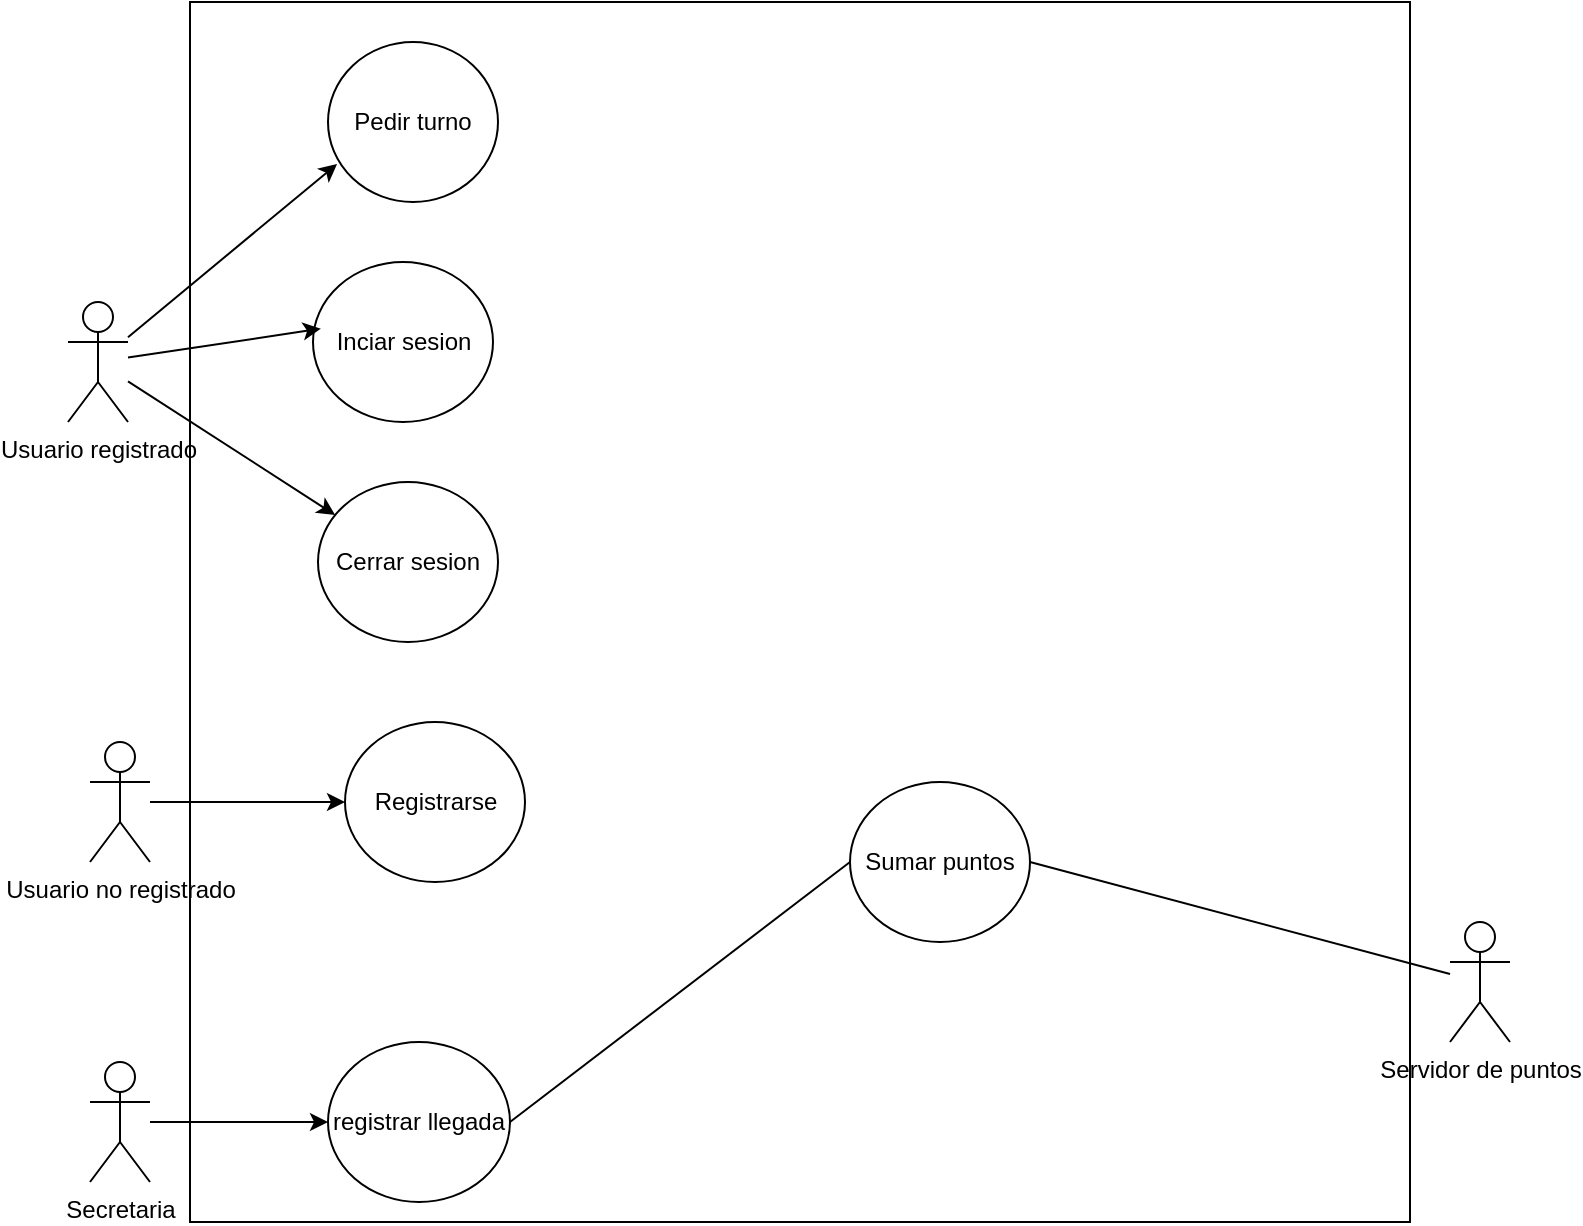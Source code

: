 <mxfile version="24.7.17">
  <diagram name="Página-1" id="5NxZYJbI6RcJZp64tfGE">
    <mxGraphModel dx="1985" dy="2467" grid="1" gridSize="10" guides="1" tooltips="1" connect="1" arrows="1" fold="1" page="1" pageScale="1" pageWidth="827" pageHeight="1169" math="0" shadow="0">
      <root>
        <mxCell id="0" />
        <mxCell id="1" parent="0" />
        <mxCell id="W_yHbRjpO7YZSNlHlgjX-1" value="Usuario registrado" style="shape=umlActor;verticalLabelPosition=bottom;verticalAlign=top;html=1;outlineConnect=0;" vertex="1" parent="1">
          <mxGeometry x="199" y="-190" width="30" height="60" as="geometry" />
        </mxCell>
        <mxCell id="W_yHbRjpO7YZSNlHlgjX-2" value="" style="endArrow=classic;html=1;rounded=0;entryX=0;entryY=0.5;entryDx=0;entryDy=0;" edge="1" parent="1" source="W_yHbRjpO7YZSNlHlgjX-14" target="W_yHbRjpO7YZSNlHlgjX-3">
          <mxGeometry width="50" height="50" relative="1" as="geometry">
            <mxPoint x="341" y="140" as="sourcePoint" />
            <mxPoint x="463.5" y="420" as="targetPoint" />
          </mxGeometry>
        </mxCell>
        <mxCell id="W_yHbRjpO7YZSNlHlgjX-3" value="Registrarse" style="ellipse;whiteSpace=wrap;html=1;" vertex="1" parent="1">
          <mxGeometry x="337.5" y="20" width="90" height="80" as="geometry" />
        </mxCell>
        <mxCell id="W_yHbRjpO7YZSNlHlgjX-4" value="Inciar sesion" style="ellipse;whiteSpace=wrap;html=1;" vertex="1" parent="1">
          <mxGeometry x="321.5" y="-210" width="90" height="80" as="geometry" />
        </mxCell>
        <mxCell id="W_yHbRjpO7YZSNlHlgjX-5" value="Cerrar sesion" style="ellipse;whiteSpace=wrap;html=1;" vertex="1" parent="1">
          <mxGeometry x="324" y="-100" width="90" height="80" as="geometry" />
        </mxCell>
        <mxCell id="W_yHbRjpO7YZSNlHlgjX-6" value="" style="endArrow=classic;html=1;rounded=0;entryX=0.044;entryY=0.417;entryDx=0;entryDy=0;entryPerimeter=0;" edge="1" parent="1" source="W_yHbRjpO7YZSNlHlgjX-1" target="W_yHbRjpO7YZSNlHlgjX-4">
          <mxGeometry width="50" height="50" relative="1" as="geometry">
            <mxPoint x="259" y="-50" as="sourcePoint" />
            <mxPoint x="309" y="-100" as="targetPoint" />
          </mxGeometry>
        </mxCell>
        <mxCell id="W_yHbRjpO7YZSNlHlgjX-7" value="" style="endArrow=classic;html=1;rounded=0;" edge="1" parent="1" source="W_yHbRjpO7YZSNlHlgjX-1" target="W_yHbRjpO7YZSNlHlgjX-5">
          <mxGeometry width="50" height="50" relative="1" as="geometry">
            <mxPoint x="219" y="70" as="sourcePoint" />
            <mxPoint x="269" y="20" as="targetPoint" />
          </mxGeometry>
        </mxCell>
        <mxCell id="W_yHbRjpO7YZSNlHlgjX-8" value="Pedir turno" style="ellipse;whiteSpace=wrap;html=1;" vertex="1" parent="1">
          <mxGeometry x="329" y="-320" width="85" height="80" as="geometry" />
        </mxCell>
        <mxCell id="W_yHbRjpO7YZSNlHlgjX-10" value="" style="endArrow=classic;html=1;rounded=0;entryX=0.053;entryY=0.763;entryDx=0;entryDy=0;entryPerimeter=0;" edge="1" parent="1" source="W_yHbRjpO7YZSNlHlgjX-1" target="W_yHbRjpO7YZSNlHlgjX-8">
          <mxGeometry width="50" height="50" relative="1" as="geometry">
            <mxPoint x="229" y="-160" as="sourcePoint" />
            <mxPoint x="299" y="-260" as="targetPoint" />
          </mxGeometry>
        </mxCell>
        <mxCell id="W_yHbRjpO7YZSNlHlgjX-11" value="Servidor de puntos" style="shape=umlActor;verticalLabelPosition=bottom;verticalAlign=top;html=1;outlineConnect=0;" vertex="1" parent="1">
          <mxGeometry x="890" y="120" width="30" height="60" as="geometry" />
        </mxCell>
        <mxCell id="W_yHbRjpO7YZSNlHlgjX-12" value="Sumar puntos" style="ellipse;whiteSpace=wrap;html=1;" vertex="1" parent="1">
          <mxGeometry x="590" y="50" width="90" height="80" as="geometry" />
        </mxCell>
        <mxCell id="W_yHbRjpO7YZSNlHlgjX-13" value="" style="endArrow=none;html=1;rounded=0;entryX=1;entryY=0.5;entryDx=0;entryDy=0;" edge="1" parent="1" source="W_yHbRjpO7YZSNlHlgjX-11" target="W_yHbRjpO7YZSNlHlgjX-12">
          <mxGeometry width="50" height="50" relative="1" as="geometry">
            <mxPoint x="650" y="200" as="sourcePoint" />
            <mxPoint x="700" y="150" as="targetPoint" />
          </mxGeometry>
        </mxCell>
        <mxCell id="W_yHbRjpO7YZSNlHlgjX-14" value="Usuario no registrado" style="shape=umlActor;verticalLabelPosition=bottom;verticalAlign=top;html=1;outlineConnect=0;" vertex="1" parent="1">
          <mxGeometry x="210" y="30" width="30" height="60" as="geometry" />
        </mxCell>
        <mxCell id="W_yHbRjpO7YZSNlHlgjX-15" value="Secretaria" style="shape=umlActor;verticalLabelPosition=bottom;verticalAlign=top;html=1;outlineConnect=0;" vertex="1" parent="1">
          <mxGeometry x="210" y="190" width="30" height="60" as="geometry" />
        </mxCell>
        <mxCell id="W_yHbRjpO7YZSNlHlgjX-18" value="registrar llegada" style="ellipse;whiteSpace=wrap;html=1;" vertex="1" parent="1">
          <mxGeometry x="329" y="180" width="91" height="80" as="geometry" />
        </mxCell>
        <mxCell id="W_yHbRjpO7YZSNlHlgjX-19" value="" style="endArrow=classic;html=1;rounded=0;entryX=0;entryY=0.5;entryDx=0;entryDy=0;" edge="1" parent="1" source="W_yHbRjpO7YZSNlHlgjX-15" target="W_yHbRjpO7YZSNlHlgjX-18">
          <mxGeometry width="50" height="50" relative="1" as="geometry">
            <mxPoint x="290" y="330" as="sourcePoint" />
            <mxPoint x="340" y="280" as="targetPoint" />
          </mxGeometry>
        </mxCell>
        <mxCell id="W_yHbRjpO7YZSNlHlgjX-20" value="" style="endArrow=none;html=1;rounded=0;entryX=0;entryY=0.5;entryDx=0;entryDy=0;exitX=1;exitY=0.5;exitDx=0;exitDy=0;" edge="1" parent="1" source="W_yHbRjpO7YZSNlHlgjX-18" target="W_yHbRjpO7YZSNlHlgjX-12">
          <mxGeometry width="50" height="50" relative="1" as="geometry">
            <mxPoint x="540" y="190" as="sourcePoint" />
            <mxPoint x="590" y="140" as="targetPoint" />
          </mxGeometry>
        </mxCell>
        <mxCell id="W_yHbRjpO7YZSNlHlgjX-21" value="" style="whiteSpace=wrap;html=1;aspect=fixed;fillColor=none;" vertex="1" parent="1">
          <mxGeometry x="260" y="-340" width="610" height="610" as="geometry" />
        </mxCell>
      </root>
    </mxGraphModel>
  </diagram>
</mxfile>
